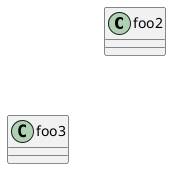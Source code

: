 {
  "sha1": "7uxxs2xeh476t85oze8148p2a70051c",
  "insertion": {
    "when": "2024-05-30T20:48:21.282Z",
    "user": "plantuml@gmail.com"
  }
}
@startuml
class foo1 $tag1
class foo2 $txn {
}
class foo3
hide $*
show $txn
@enduml
